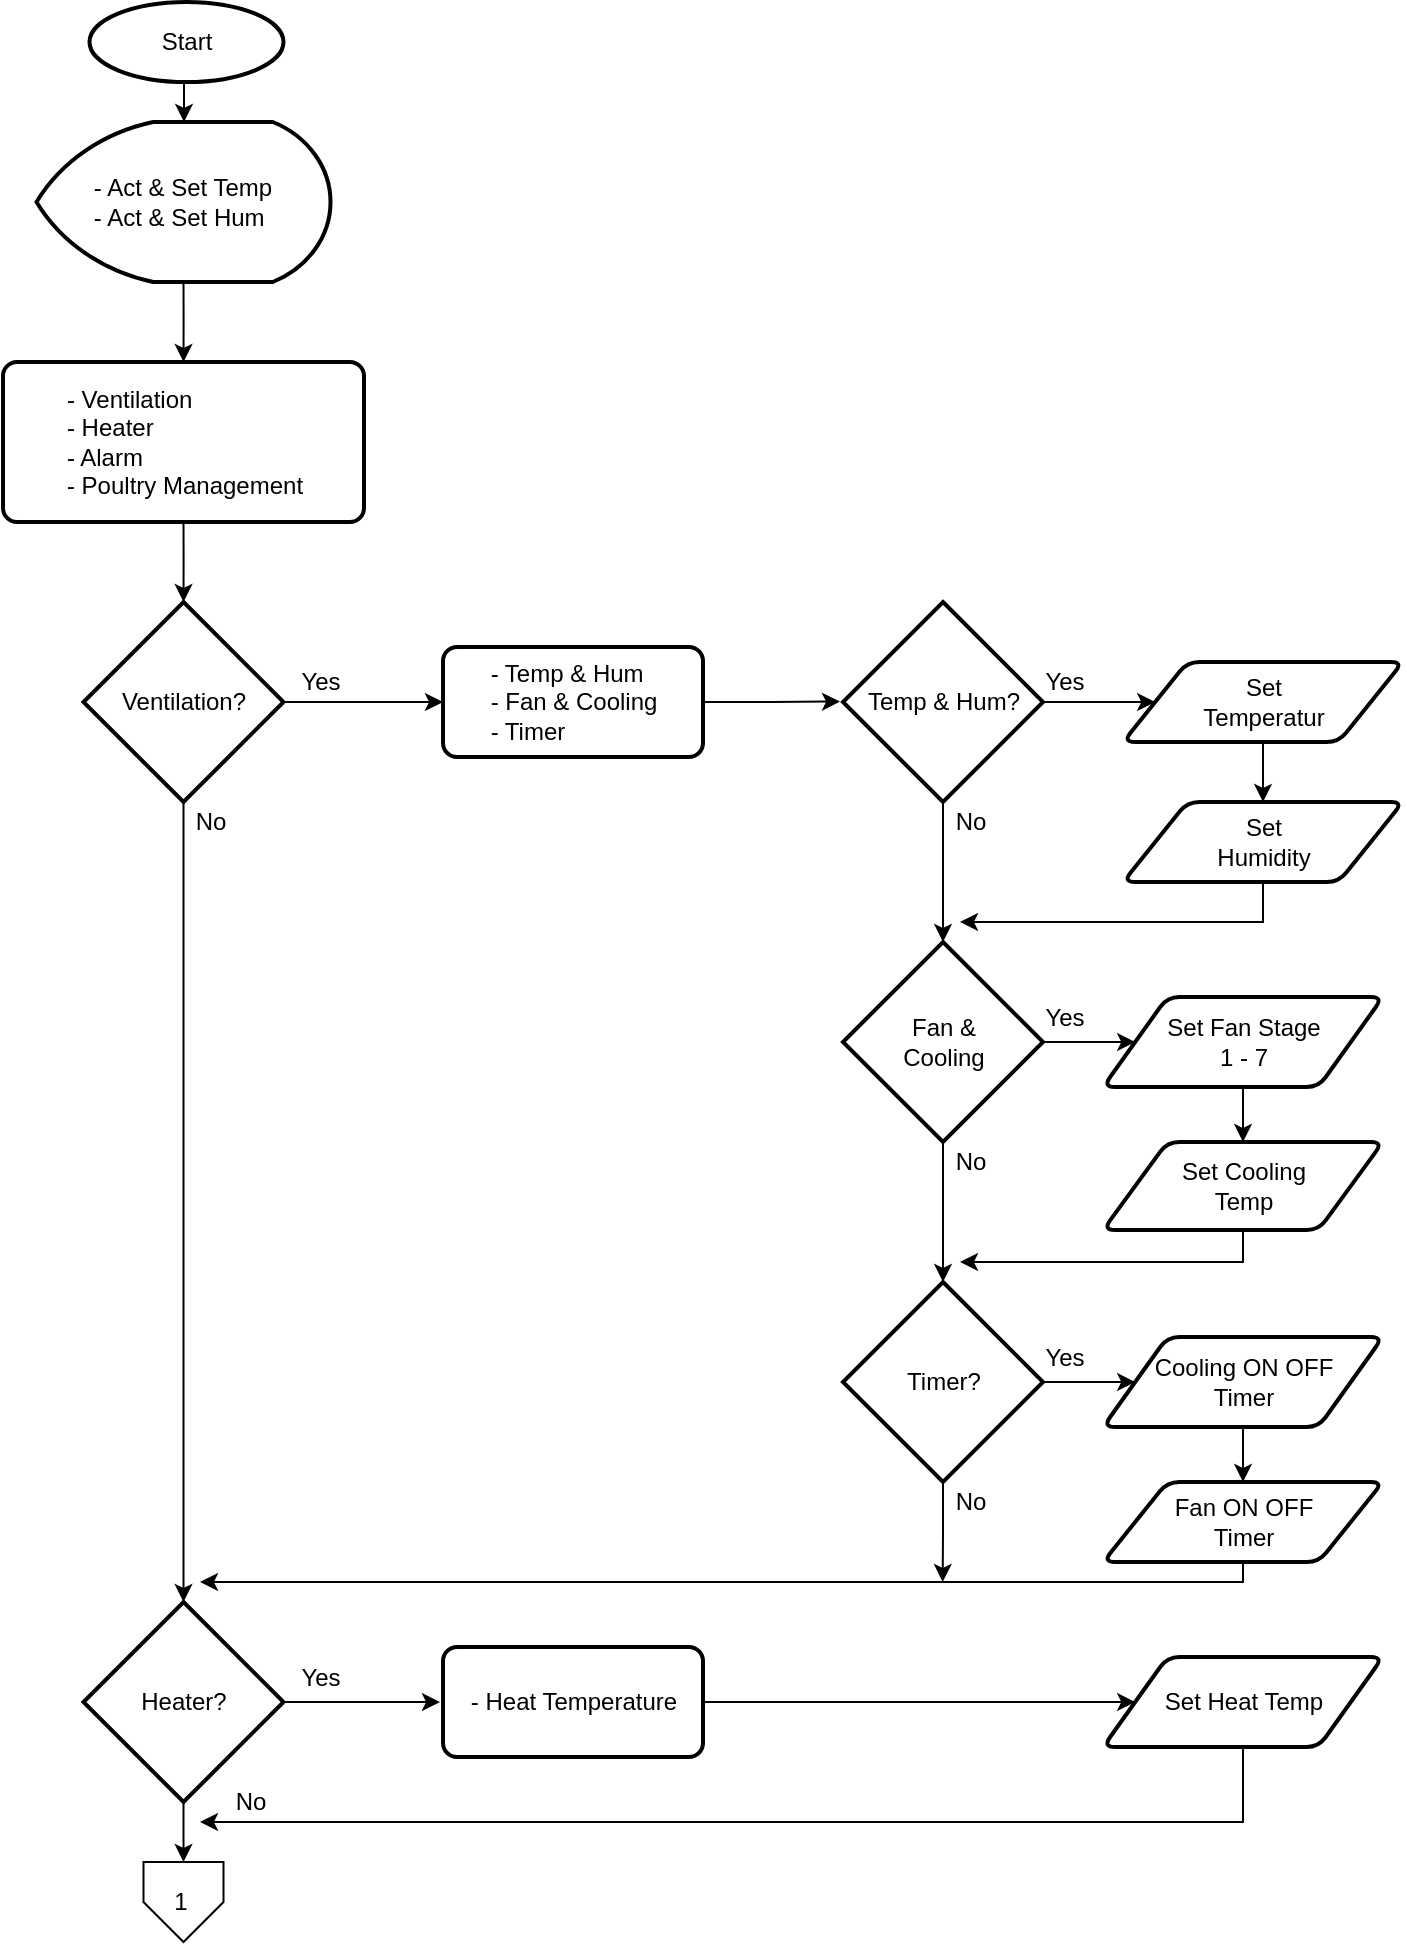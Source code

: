 <mxfile version="14.2.9" type="github" pages="3">
  <diagram id="4b8B7t62UnRBll9i-h0t" name="Setting">
    <mxGraphModel dx="1303" dy="1178" grid="1" gridSize="10" guides="1" tooltips="1" connect="1" arrows="1" fold="1" page="1" pageScale="1" pageWidth="827" pageHeight="1169" math="0" shadow="0">
      <root>
        <mxCell id="0" />
        <mxCell id="1" parent="0" />
        <mxCell id="nWrx_Je1hRrxJOOSR_ZM-28" style="edgeStyle=orthogonalEdgeStyle;rounded=0;orthogonalLoop=1;jettySize=auto;html=1;exitX=0.5;exitY=1;exitDx=0;exitDy=0;exitPerimeter=0;entryX=0.5;entryY=0;entryDx=0;entryDy=0;" edge="1" parent="1" source="nWrx_Je1hRrxJOOSR_ZM-3" target="nWrx_Je1hRrxJOOSR_ZM-4">
          <mxGeometry relative="1" as="geometry" />
        </mxCell>
        <mxCell id="nWrx_Je1hRrxJOOSR_ZM-3" value="&lt;div align=&quot;left&quot;&gt;- Act &amp;amp; Set Temp&lt;/div&gt;&lt;div align=&quot;left&quot;&gt;- Act &amp;amp; Set Hum&lt;/div&gt;" style="strokeWidth=2;html=1;shape=mxgraph.flowchart.display;whiteSpace=wrap;" vertex="1" parent="1">
          <mxGeometry x="108.25" y="110" width="147" height="80" as="geometry" />
        </mxCell>
        <mxCell id="nWrx_Je1hRrxJOOSR_ZM-29" style="edgeStyle=orthogonalEdgeStyle;rounded=0;orthogonalLoop=1;jettySize=auto;html=1;exitX=0.5;exitY=1;exitDx=0;exitDy=0;entryX=0.5;entryY=0;entryDx=0;entryDy=0;entryPerimeter=0;" edge="1" parent="1" source="nWrx_Je1hRrxJOOSR_ZM-4" target="nWrx_Je1hRrxJOOSR_ZM-6">
          <mxGeometry relative="1" as="geometry" />
        </mxCell>
        <mxCell id="nWrx_Je1hRrxJOOSR_ZM-4" value="&lt;div align=&quot;left&quot;&gt;- Ventilation&lt;/div&gt;&lt;div align=&quot;left&quot;&gt;- Heater&lt;/div&gt;&lt;div align=&quot;left&quot;&gt;- Alarm&lt;br&gt;&lt;/div&gt;&lt;div align=&quot;left&quot;&gt;- Poultry Management&lt;br&gt;&lt;/div&gt;" style="rounded=1;whiteSpace=wrap;html=1;absoluteArcSize=1;arcSize=14;strokeWidth=2;align=center;" vertex="1" parent="1">
          <mxGeometry x="91.5" y="230" width="180.5" height="80" as="geometry" />
        </mxCell>
        <mxCell id="nWrx_Je1hRrxJOOSR_ZM-27" style="edgeStyle=orthogonalEdgeStyle;rounded=0;orthogonalLoop=1;jettySize=auto;html=1;exitX=0.5;exitY=1;exitDx=0;exitDy=0;exitPerimeter=0;" edge="1" parent="1" source="nWrx_Je1hRrxJOOSR_ZM-5" target="nWrx_Je1hRrxJOOSR_ZM-3">
          <mxGeometry relative="1" as="geometry">
            <Array as="points">
              <mxPoint x="182" y="90" />
            </Array>
          </mxGeometry>
        </mxCell>
        <mxCell id="nWrx_Je1hRrxJOOSR_ZM-5" value="Start" style="strokeWidth=2;html=1;shape=mxgraph.flowchart.start_1;whiteSpace=wrap;" vertex="1" parent="1">
          <mxGeometry x="134.75" y="50" width="97" height="40" as="geometry" />
        </mxCell>
        <mxCell id="nWrx_Je1hRrxJOOSR_ZM-30" style="edgeStyle=orthogonalEdgeStyle;rounded=0;orthogonalLoop=1;jettySize=auto;html=1;exitX=0.5;exitY=1;exitDx=0;exitDy=0;exitPerimeter=0;entryX=0.5;entryY=0;entryDx=0;entryDy=0;entryPerimeter=0;" edge="1" parent="1" source="nWrx_Je1hRrxJOOSR_ZM-6" target="nWrx_Je1hRrxJOOSR_ZM-19">
          <mxGeometry relative="1" as="geometry" />
        </mxCell>
        <mxCell id="nWrx_Je1hRrxJOOSR_ZM-31" style="edgeStyle=orthogonalEdgeStyle;rounded=0;orthogonalLoop=1;jettySize=auto;html=1;exitX=1;exitY=0.5;exitDx=0;exitDy=0;exitPerimeter=0;entryX=0;entryY=0.5;entryDx=0;entryDy=0;" edge="1" parent="1" source="nWrx_Je1hRrxJOOSR_ZM-6" target="nWrx_Je1hRrxJOOSR_ZM-7">
          <mxGeometry relative="1" as="geometry" />
        </mxCell>
        <mxCell id="nWrx_Je1hRrxJOOSR_ZM-6" value="Ventilation?" style="strokeWidth=2;html=1;shape=mxgraph.flowchart.decision;whiteSpace=wrap;" vertex="1" parent="1">
          <mxGeometry x="131.75" y="350" width="100" height="100" as="geometry" />
        </mxCell>
        <mxCell id="nWrx_Je1hRrxJOOSR_ZM-32" style="edgeStyle=orthogonalEdgeStyle;rounded=0;orthogonalLoop=1;jettySize=auto;html=1;exitX=1;exitY=0.5;exitDx=0;exitDy=0;" edge="1" parent="1" source="nWrx_Je1hRrxJOOSR_ZM-7">
          <mxGeometry relative="1" as="geometry">
            <mxPoint x="510" y="399.765" as="targetPoint" />
          </mxGeometry>
        </mxCell>
        <mxCell id="nWrx_Je1hRrxJOOSR_ZM-7" value="&lt;div align=&quot;left&quot;&gt;- Temp &amp;amp; Hum&lt;br&gt;&lt;/div&gt;&lt;div align=&quot;left&quot;&gt;- Fan &amp;amp; Cooling&lt;br&gt;&lt;/div&gt;&lt;div align=&quot;left&quot;&gt;- Timer&lt;br&gt;&lt;/div&gt;" style="rounded=1;whiteSpace=wrap;html=1;absoluteArcSize=1;arcSize=14;strokeWidth=2;" vertex="1" parent="1">
          <mxGeometry x="311.5" y="372.5" width="130" height="55" as="geometry" />
        </mxCell>
        <mxCell id="nWrx_Je1hRrxJOOSR_ZM-33" style="edgeStyle=orthogonalEdgeStyle;rounded=0;orthogonalLoop=1;jettySize=auto;html=1;exitX=1;exitY=0.5;exitDx=0;exitDy=0;exitPerimeter=0;entryX=0;entryY=0.5;entryDx=0;entryDy=0;" edge="1" parent="1" source="nWrx_Je1hRrxJOOSR_ZM-8" target="nWrx_Je1hRrxJOOSR_ZM-9">
          <mxGeometry relative="1" as="geometry" />
        </mxCell>
        <mxCell id="nWrx_Je1hRrxJOOSR_ZM-34" style="edgeStyle=orthogonalEdgeStyle;rounded=0;orthogonalLoop=1;jettySize=auto;html=1;exitX=0.5;exitY=1;exitDx=0;exitDy=0;exitPerimeter=0;entryX=0.5;entryY=0;entryDx=0;entryDy=0;entryPerimeter=0;" edge="1" parent="1" source="nWrx_Je1hRrxJOOSR_ZM-8" target="nWrx_Je1hRrxJOOSR_ZM-11">
          <mxGeometry relative="1" as="geometry" />
        </mxCell>
        <mxCell id="nWrx_Je1hRrxJOOSR_ZM-8" value="Temp &amp;amp; Hum?" style="strokeWidth=2;html=1;shape=mxgraph.flowchart.decision;whiteSpace=wrap;" vertex="1" parent="1">
          <mxGeometry x="511.5" y="350" width="100" height="100" as="geometry" />
        </mxCell>
        <mxCell id="nWrx_Je1hRrxJOOSR_ZM-35" style="edgeStyle=orthogonalEdgeStyle;rounded=0;orthogonalLoop=1;jettySize=auto;html=1;exitX=0.5;exitY=1;exitDx=0;exitDy=0;entryX=0.5;entryY=0;entryDx=0;entryDy=0;" edge="1" parent="1" source="nWrx_Je1hRrxJOOSR_ZM-9" target="nWrx_Je1hRrxJOOSR_ZM-10">
          <mxGeometry relative="1" as="geometry" />
        </mxCell>
        <mxCell id="nWrx_Je1hRrxJOOSR_ZM-9" value="&lt;div&gt;Set&lt;/div&gt;&lt;div&gt;Temperatur&lt;/div&gt;" style="shape=parallelogram;html=1;strokeWidth=2;perimeter=parallelogramPerimeter;whiteSpace=wrap;rounded=1;arcSize=12;size=0.23;" vertex="1" parent="1">
          <mxGeometry x="651.5" y="380" width="140" height="40" as="geometry" />
        </mxCell>
        <mxCell id="nWrx_Je1hRrxJOOSR_ZM-36" style="edgeStyle=orthogonalEdgeStyle;rounded=0;orthogonalLoop=1;jettySize=auto;html=1;exitX=0.5;exitY=1;exitDx=0;exitDy=0;" edge="1" parent="1" source="nWrx_Je1hRrxJOOSR_ZM-10">
          <mxGeometry relative="1" as="geometry">
            <mxPoint x="570" y="510" as="targetPoint" />
            <Array as="points">
              <mxPoint x="721" y="510" />
              <mxPoint x="570" y="510" />
            </Array>
          </mxGeometry>
        </mxCell>
        <mxCell id="nWrx_Je1hRrxJOOSR_ZM-10" value="&lt;div&gt;Set&lt;/div&gt;&lt;div&gt;Humidity&lt;br&gt;&lt;/div&gt;" style="shape=parallelogram;html=1;strokeWidth=2;perimeter=parallelogramPerimeter;whiteSpace=wrap;rounded=1;arcSize=12;size=0.23;" vertex="1" parent="1">
          <mxGeometry x="651.5" y="450" width="140" height="40" as="geometry" />
        </mxCell>
        <mxCell id="nWrx_Je1hRrxJOOSR_ZM-37" style="edgeStyle=orthogonalEdgeStyle;rounded=0;orthogonalLoop=1;jettySize=auto;html=1;exitX=1;exitY=0.5;exitDx=0;exitDy=0;exitPerimeter=0;entryX=0;entryY=0.5;entryDx=0;entryDy=0;" edge="1" parent="1" source="nWrx_Je1hRrxJOOSR_ZM-11" target="nWrx_Je1hRrxJOOSR_ZM-12">
          <mxGeometry relative="1" as="geometry" />
        </mxCell>
        <mxCell id="nWrx_Je1hRrxJOOSR_ZM-40" style="edgeStyle=orthogonalEdgeStyle;rounded=0;orthogonalLoop=1;jettySize=auto;html=1;exitX=0.5;exitY=1;exitDx=0;exitDy=0;exitPerimeter=0;entryX=0.5;entryY=0;entryDx=0;entryDy=0;entryPerimeter=0;" edge="1" parent="1" source="nWrx_Je1hRrxJOOSR_ZM-11" target="nWrx_Je1hRrxJOOSR_ZM-14">
          <mxGeometry relative="1" as="geometry" />
        </mxCell>
        <mxCell id="nWrx_Je1hRrxJOOSR_ZM-11" value="&lt;div&gt;Fan &amp;amp;&lt;/div&gt;&lt;div&gt;Cooling&lt;br&gt;&lt;/div&gt;" style="strokeWidth=2;html=1;shape=mxgraph.flowchart.decision;whiteSpace=wrap;" vertex="1" parent="1">
          <mxGeometry x="511.5" y="520" width="100" height="100" as="geometry" />
        </mxCell>
        <mxCell id="nWrx_Je1hRrxJOOSR_ZM-38" style="edgeStyle=orthogonalEdgeStyle;rounded=0;orthogonalLoop=1;jettySize=auto;html=1;exitX=0.5;exitY=1;exitDx=0;exitDy=0;entryX=0.5;entryY=0;entryDx=0;entryDy=0;" edge="1" parent="1" source="nWrx_Je1hRrxJOOSR_ZM-12" target="nWrx_Je1hRrxJOOSR_ZM-21">
          <mxGeometry relative="1" as="geometry" />
        </mxCell>
        <mxCell id="nWrx_Je1hRrxJOOSR_ZM-12" value="&lt;div&gt;Set Fan Stage &lt;br&gt;&lt;/div&gt;&lt;div&gt;1 - 7&lt;br&gt;&lt;/div&gt;" style="shape=parallelogram;html=1;strokeWidth=2;perimeter=parallelogramPerimeter;whiteSpace=wrap;rounded=1;arcSize=12;size=0.23;" vertex="1" parent="1">
          <mxGeometry x="641.5" y="547.5" width="140" height="45" as="geometry" />
        </mxCell>
        <mxCell id="nWrx_Je1hRrxJOOSR_ZM-44" style="edgeStyle=orthogonalEdgeStyle;rounded=0;orthogonalLoop=1;jettySize=auto;html=1;exitX=1;exitY=0.5;exitDx=0;exitDy=0;exitPerimeter=0;entryX=0;entryY=0.5;entryDx=0;entryDy=0;" edge="1" parent="1" source="nWrx_Je1hRrxJOOSR_ZM-14" target="nWrx_Je1hRrxJOOSR_ZM-15">
          <mxGeometry relative="1" as="geometry" />
        </mxCell>
        <mxCell id="nWrx_Je1hRrxJOOSR_ZM-48" style="edgeStyle=orthogonalEdgeStyle;rounded=0;orthogonalLoop=1;jettySize=auto;html=1;exitX=0.5;exitY=1;exitDx=0;exitDy=0;exitPerimeter=0;" edge="1" parent="1" source="nWrx_Je1hRrxJOOSR_ZM-14">
          <mxGeometry relative="1" as="geometry">
            <mxPoint x="561.333" y="840" as="targetPoint" />
          </mxGeometry>
        </mxCell>
        <mxCell id="nWrx_Je1hRrxJOOSR_ZM-14" value="Timer?" style="strokeWidth=2;html=1;shape=mxgraph.flowchart.decision;whiteSpace=wrap;" vertex="1" parent="1">
          <mxGeometry x="511.5" y="690" width="100" height="100" as="geometry" />
        </mxCell>
        <mxCell id="nWrx_Je1hRrxJOOSR_ZM-45" style="edgeStyle=orthogonalEdgeStyle;rounded=0;orthogonalLoop=1;jettySize=auto;html=1;exitX=0.5;exitY=1;exitDx=0;exitDy=0;entryX=0.5;entryY=0;entryDx=0;entryDy=0;" edge="1" parent="1" source="nWrx_Je1hRrxJOOSR_ZM-15" target="nWrx_Je1hRrxJOOSR_ZM-18">
          <mxGeometry relative="1" as="geometry" />
        </mxCell>
        <mxCell id="nWrx_Je1hRrxJOOSR_ZM-15" value="&lt;div&gt;Cooling ON OFF&lt;/div&gt;Timer" style="shape=parallelogram;html=1;strokeWidth=2;perimeter=parallelogramPerimeter;whiteSpace=wrap;rounded=1;arcSize=12;size=0.23;" vertex="1" parent="1">
          <mxGeometry x="641.5" y="717.5" width="140" height="45" as="geometry" />
        </mxCell>
        <mxCell id="nWrx_Je1hRrxJOOSR_ZM-47" style="edgeStyle=orthogonalEdgeStyle;rounded=0;orthogonalLoop=1;jettySize=auto;html=1;exitX=0.5;exitY=1;exitDx=0;exitDy=0;" edge="1" parent="1" source="nWrx_Je1hRrxJOOSR_ZM-18">
          <mxGeometry relative="1" as="geometry">
            <mxPoint x="190" y="840" as="targetPoint" />
            <Array as="points">
              <mxPoint x="712" y="840" />
            </Array>
          </mxGeometry>
        </mxCell>
        <mxCell id="nWrx_Je1hRrxJOOSR_ZM-18" value="&lt;div&gt;Fan ON OFF&lt;/div&gt;Timer" style="shape=parallelogram;html=1;strokeWidth=2;perimeter=parallelogramPerimeter;whiteSpace=wrap;rounded=1;arcSize=12;size=0.23;" vertex="1" parent="1">
          <mxGeometry x="641.5" y="790" width="140" height="40" as="geometry" />
        </mxCell>
        <mxCell id="nWrx_Je1hRrxJOOSR_ZM-53" style="edgeStyle=orthogonalEdgeStyle;rounded=0;orthogonalLoop=1;jettySize=auto;html=1;exitX=0.5;exitY=1;exitDx=0;exitDy=0;exitPerimeter=0;entryX=0.5;entryY=0;entryDx=0;entryDy=0;" edge="1" parent="1" source="nWrx_Je1hRrxJOOSR_ZM-19" target="nWrx_Je1hRrxJOOSR_ZM-26">
          <mxGeometry relative="1" as="geometry" />
        </mxCell>
        <mxCell id="SonhnD2LYONkyz7_jq42-2" style="edgeStyle=orthogonalEdgeStyle;rounded=0;orthogonalLoop=1;jettySize=auto;html=1;exitX=1;exitY=0.5;exitDx=0;exitDy=0;exitPerimeter=0;" edge="1" parent="1" source="nWrx_Je1hRrxJOOSR_ZM-19">
          <mxGeometry relative="1" as="geometry">
            <mxPoint x="310" y="900" as="targetPoint" />
          </mxGeometry>
        </mxCell>
        <mxCell id="nWrx_Je1hRrxJOOSR_ZM-19" value="Heater?" style="strokeWidth=2;html=1;shape=mxgraph.flowchart.decision;whiteSpace=wrap;" vertex="1" parent="1">
          <mxGeometry x="131.75" y="850" width="100" height="100" as="geometry" />
        </mxCell>
        <mxCell id="SonhnD2LYONkyz7_jq42-4" style="edgeStyle=orthogonalEdgeStyle;rounded=0;orthogonalLoop=1;jettySize=auto;html=1;exitX=0.5;exitY=1;exitDx=0;exitDy=0;" edge="1" parent="1" source="nWrx_Je1hRrxJOOSR_ZM-20">
          <mxGeometry relative="1" as="geometry">
            <mxPoint x="190" y="960" as="targetPoint" />
            <Array as="points">
              <mxPoint x="712" y="960" />
              <mxPoint x="200" y="960" />
            </Array>
          </mxGeometry>
        </mxCell>
        <mxCell id="nWrx_Je1hRrxJOOSR_ZM-20" value="Set Heat Temp" style="shape=parallelogram;html=1;strokeWidth=2;perimeter=parallelogramPerimeter;whiteSpace=wrap;rounded=1;arcSize=12;size=0.23;" vertex="1" parent="1">
          <mxGeometry x="641.5" y="877.5" width="140" height="45" as="geometry" />
        </mxCell>
        <mxCell id="nWrx_Je1hRrxJOOSR_ZM-41" style="edgeStyle=orthogonalEdgeStyle;rounded=0;orthogonalLoop=1;jettySize=auto;html=1;exitX=0.5;exitY=1;exitDx=0;exitDy=0;" edge="1" parent="1" source="nWrx_Je1hRrxJOOSR_ZM-21">
          <mxGeometry relative="1" as="geometry">
            <mxPoint x="570" y="680" as="targetPoint" />
            <Array as="points">
              <mxPoint x="712" y="680" />
            </Array>
          </mxGeometry>
        </mxCell>
        <mxCell id="nWrx_Je1hRrxJOOSR_ZM-21" value="&lt;div&gt;Set Cooling&lt;/div&gt;&lt;div&gt;Temp&lt;br&gt;&lt;/div&gt;" style="shape=parallelogram;html=1;strokeWidth=2;perimeter=parallelogramPerimeter;whiteSpace=wrap;rounded=1;arcSize=12;size=0.23;" vertex="1" parent="1">
          <mxGeometry x="641.5" y="620" width="140" height="44" as="geometry" />
        </mxCell>
        <mxCell id="nWrx_Je1hRrxJOOSR_ZM-26" value="" style="verticalLabelPosition=bottom;verticalAlign=top;html=1;shape=offPageConnector;rounded=0;size=0.5;" vertex="1" parent="1">
          <mxGeometry x="161.75" y="980" width="40" height="40" as="geometry" />
        </mxCell>
        <mxCell id="QMBY_lO8hjQZF_Znumtl-2" value="1" style="text;html=1;align=center;verticalAlign=middle;resizable=0;points=[];autosize=1;" vertex="1" parent="1">
          <mxGeometry x="170.25" y="990" width="20" height="20" as="geometry" />
        </mxCell>
        <mxCell id="SonhnD2LYONkyz7_jq42-3" style="edgeStyle=orthogonalEdgeStyle;rounded=0;orthogonalLoop=1;jettySize=auto;html=1;exitX=1;exitY=0.5;exitDx=0;exitDy=0;entryX=0;entryY=0.5;entryDx=0;entryDy=0;" edge="1" parent="1" source="SonhnD2LYONkyz7_jq42-1" target="nWrx_Je1hRrxJOOSR_ZM-20">
          <mxGeometry relative="1" as="geometry" />
        </mxCell>
        <mxCell id="SonhnD2LYONkyz7_jq42-1" value="&lt;div align=&quot;left&quot;&gt;- Heat Temperature&lt;br&gt;&lt;/div&gt;" style="rounded=1;whiteSpace=wrap;html=1;absoluteArcSize=1;arcSize=14;strokeWidth=2;" vertex="1" parent="1">
          <mxGeometry x="311.5" y="872.5" width="130" height="55" as="geometry" />
        </mxCell>
        <mxCell id="6VJiccF62Q0MqdMIjav_-2" value="Yes" style="text;html=1;align=center;verticalAlign=middle;resizable=0;points=[];autosize=1;" vertex="1" parent="1">
          <mxGeometry x="230" y="380" width="40" height="20" as="geometry" />
        </mxCell>
        <mxCell id="6VJiccF62Q0MqdMIjav_-3" value="Yes" style="text;html=1;align=center;verticalAlign=middle;resizable=0;points=[];autosize=1;" vertex="1" parent="1">
          <mxGeometry x="601.5" y="380" width="40" height="20" as="geometry" />
        </mxCell>
        <mxCell id="6VJiccF62Q0MqdMIjav_-6" value="Yes" style="text;html=1;align=center;verticalAlign=middle;resizable=0;points=[];autosize=1;" vertex="1" parent="1">
          <mxGeometry x="601.5" y="547.5" width="40" height="20" as="geometry" />
        </mxCell>
        <mxCell id="6VJiccF62Q0MqdMIjav_-7" value="Yes" style="text;html=1;align=center;verticalAlign=middle;resizable=0;points=[];autosize=1;" vertex="1" parent="1">
          <mxGeometry x="601.5" y="717.5" width="40" height="20" as="geometry" />
        </mxCell>
        <mxCell id="6VJiccF62Q0MqdMIjav_-9" value="Yes" style="text;html=1;align=center;verticalAlign=middle;resizable=0;points=[];autosize=1;" vertex="1" parent="1">
          <mxGeometry x="230" y="877.5" width="40" height="20" as="geometry" />
        </mxCell>
        <mxCell id="1DZ_2HwpRl0ijyOPvObY-2" value="No" style="text;html=1;align=center;verticalAlign=middle;resizable=0;points=[];autosize=1;" vertex="1" parent="1">
          <mxGeometry x="180" y="450" width="30" height="20" as="geometry" />
        </mxCell>
        <mxCell id="1DZ_2HwpRl0ijyOPvObY-3" value="No" style="text;html=1;align=center;verticalAlign=middle;resizable=0;points=[];autosize=1;" vertex="1" parent="1">
          <mxGeometry x="560" y="450" width="30" height="20" as="geometry" />
        </mxCell>
        <mxCell id="1DZ_2HwpRl0ijyOPvObY-4" value="No" style="text;html=1;align=center;verticalAlign=middle;resizable=0;points=[];autosize=1;" vertex="1" parent="1">
          <mxGeometry x="560" y="620" width="30" height="20" as="geometry" />
        </mxCell>
        <mxCell id="1DZ_2HwpRl0ijyOPvObY-5" value="No" style="text;html=1;align=center;verticalAlign=middle;resizable=0;points=[];autosize=1;" vertex="1" parent="1">
          <mxGeometry x="560" y="790" width="30" height="20" as="geometry" />
        </mxCell>
        <mxCell id="1DZ_2HwpRl0ijyOPvObY-6" value="No" style="text;html=1;align=center;verticalAlign=middle;resizable=0;points=[];autosize=1;" vertex="1" parent="1">
          <mxGeometry x="200" y="940" width="30" height="20" as="geometry" />
        </mxCell>
      </root>
    </mxGraphModel>
  </diagram>
  <diagram id="TdWUJ9EXBeLseCG-eQnj" name="Setting_2">
    <mxGraphModel dx="1117" dy="1010" grid="1" gridSize="10" guides="1" tooltips="1" connect="1" arrows="1" fold="1" page="1" pageScale="1" pageWidth="827" pageHeight="1169" math="0" shadow="0">
      <root>
        <mxCell id="h6OBlaPpjyU8gjd-Jo_i-0" />
        <mxCell id="h6OBlaPpjyU8gjd-Jo_i-1" parent="h6OBlaPpjyU8gjd-Jo_i-0" />
        <mxCell id="msERhyL46ABxSd0Qk1Yo-2" style="edgeStyle=orthogonalEdgeStyle;rounded=0;orthogonalLoop=1;jettySize=auto;html=1;exitX=0.5;exitY=1;exitDx=0;exitDy=0;entryX=0.5;entryY=0;entryDx=0;entryDy=0;entryPerimeter=0;" edge="1" parent="h6OBlaPpjyU8gjd-Jo_i-1" source="o5buQlNejrMmVNB2-Ss6-0" target="FV7T_IHXBDdcvVW0ii0h-0">
          <mxGeometry relative="1" as="geometry" />
        </mxCell>
        <mxCell id="o5buQlNejrMmVNB2-Ss6-0" value="" style="verticalLabelPosition=bottom;verticalAlign=top;html=1;shape=offPageConnector;rounded=0;size=0.5;" vertex="1" parent="h6OBlaPpjyU8gjd-Jo_i-1">
          <mxGeometry x="160" y="50" width="40" height="40" as="geometry" />
        </mxCell>
        <mxCell id="_qqAqGQEcrAQsNjFySTY-4" value="1" style="text;html=1;align=center;verticalAlign=middle;resizable=0;points=[];autosize=1;" vertex="1" parent="h6OBlaPpjyU8gjd-Jo_i-1">
          <mxGeometry x="170" y="60" width="20" height="20" as="geometry" />
        </mxCell>
        <mxCell id="msERhyL46ABxSd0Qk1Yo-3" style="edgeStyle=orthogonalEdgeStyle;rounded=0;orthogonalLoop=1;jettySize=auto;html=1;exitX=1;exitY=0.5;exitDx=0;exitDy=0;exitPerimeter=0;entryX=0;entryY=0.5;entryDx=0;entryDy=0;" edge="1" parent="h6OBlaPpjyU8gjd-Jo_i-1" source="FV7T_IHXBDdcvVW0ii0h-0" target="vcF4Sdy9Aw-5GSRF7LcF-0">
          <mxGeometry relative="1" as="geometry" />
        </mxCell>
        <mxCell id="msERhyL46ABxSd0Qk1Yo-24" style="edgeStyle=orthogonalEdgeStyle;rounded=0;orthogonalLoop=1;jettySize=auto;html=1;exitX=0.5;exitY=1;exitDx=0;exitDy=0;exitPerimeter=0;entryX=0.5;entryY=0;entryDx=0;entryDy=0;entryPerimeter=0;" edge="1" parent="h6OBlaPpjyU8gjd-Jo_i-1" source="FV7T_IHXBDdcvVW0ii0h-0" target="AJ8kHCOfTY8kjlhCaPqI-0">
          <mxGeometry relative="1" as="geometry" />
        </mxCell>
        <mxCell id="FV7T_IHXBDdcvVW0ii0h-0" value="Alarm?" style="strokeWidth=2;html=1;shape=mxgraph.flowchart.decision;whiteSpace=wrap;" vertex="1" parent="h6OBlaPpjyU8gjd-Jo_i-1">
          <mxGeometry x="130" y="110" width="100" height="100" as="geometry" />
        </mxCell>
        <mxCell id="msERhyL46ABxSd0Qk1Yo-4" style="edgeStyle=orthogonalEdgeStyle;rounded=0;orthogonalLoop=1;jettySize=auto;html=1;exitX=1;exitY=0.5;exitDx=0;exitDy=0;" edge="1" parent="h6OBlaPpjyU8gjd-Jo_i-1" source="vcF4Sdy9Aw-5GSRF7LcF-0">
          <mxGeometry relative="1" as="geometry">
            <mxPoint x="510" y="160" as="targetPoint" />
          </mxGeometry>
        </mxCell>
        <mxCell id="vcF4Sdy9Aw-5GSRF7LcF-0" value="&lt;div align=&quot;left&quot;&gt;- Alarm Temperatur&lt;br&gt;&lt;/div&gt;&lt;div align=&quot;left&quot;&gt;- Alarm Humidity&lt;br&gt;&lt;/div&gt;" style="rounded=1;whiteSpace=wrap;html=1;absoluteArcSize=1;arcSize=14;strokeWidth=2;" vertex="1" parent="h6OBlaPpjyU8gjd-Jo_i-1">
          <mxGeometry x="310" y="132.5" width="130" height="55" as="geometry" />
        </mxCell>
        <mxCell id="msERhyL46ABxSd0Qk1Yo-5" style="edgeStyle=orthogonalEdgeStyle;rounded=0;orthogonalLoop=1;jettySize=auto;html=1;exitX=1;exitY=0.5;exitDx=0;exitDy=0;exitPerimeter=0;" edge="1" parent="h6OBlaPpjyU8gjd-Jo_i-1" source="uHHXsPu6_Q2njZJclEak-0" target="I1gLXuCLiuijGyX4ChSo-0">
          <mxGeometry relative="1" as="geometry" />
        </mxCell>
        <mxCell id="msERhyL46ABxSd0Qk1Yo-7" style="edgeStyle=orthogonalEdgeStyle;rounded=0;orthogonalLoop=1;jettySize=auto;html=1;exitX=0.5;exitY=1;exitDx=0;exitDy=0;exitPerimeter=0;entryX=0.5;entryY=0;entryDx=0;entryDy=0;entryPerimeter=0;" edge="1" parent="h6OBlaPpjyU8gjd-Jo_i-1" source="uHHXsPu6_Q2njZJclEak-0" target="I1gLXuCLiuijGyX4ChSo-1">
          <mxGeometry relative="1" as="geometry" />
        </mxCell>
        <mxCell id="uHHXsPu6_Q2njZJclEak-0" value="Alarm Temp?" style="strokeWidth=2;html=1;shape=mxgraph.flowchart.decision;whiteSpace=wrap;" vertex="1" parent="h6OBlaPpjyU8gjd-Jo_i-1">
          <mxGeometry x="511.5" y="110" width="100" height="100" as="geometry" />
        </mxCell>
        <mxCell id="msERhyL46ABxSd0Qk1Yo-8" style="edgeStyle=orthogonalEdgeStyle;rounded=0;orthogonalLoop=1;jettySize=auto;html=1;exitX=0.5;exitY=1;exitDx=0;exitDy=0;" edge="1" parent="h6OBlaPpjyU8gjd-Jo_i-1" source="I1gLXuCLiuijGyX4ChSo-0">
          <mxGeometry relative="1" as="geometry">
            <mxPoint x="570" y="220" as="targetPoint" />
            <Array as="points">
              <mxPoint x="730" y="220" />
              <mxPoint x="630" y="220" />
            </Array>
          </mxGeometry>
        </mxCell>
        <mxCell id="I1gLXuCLiuijGyX4ChSo-0" value="&lt;div&gt;Set High Low&lt;/div&gt;&lt;div&gt;Temperature&lt;br&gt;&lt;/div&gt;" style="shape=parallelogram;html=1;strokeWidth=2;perimeter=parallelogramPerimeter;whiteSpace=wrap;rounded=1;arcSize=12;size=0.23;" vertex="1" parent="h6OBlaPpjyU8gjd-Jo_i-1">
          <mxGeometry x="660" y="140" width="140" height="40" as="geometry" />
        </mxCell>
        <mxCell id="msERhyL46ABxSd0Qk1Yo-9" style="edgeStyle=orthogonalEdgeStyle;rounded=0;orthogonalLoop=1;jettySize=auto;html=1;exitX=1;exitY=0.5;exitDx=0;exitDy=0;exitPerimeter=0;entryX=0;entryY=0.5;entryDx=0;entryDy=0;" edge="1" parent="h6OBlaPpjyU8gjd-Jo_i-1" source="I1gLXuCLiuijGyX4ChSo-1" target="I1gLXuCLiuijGyX4ChSo-2">
          <mxGeometry relative="1" as="geometry" />
        </mxCell>
        <mxCell id="msERhyL46ABxSd0Qk1Yo-10" style="edgeStyle=orthogonalEdgeStyle;rounded=0;orthogonalLoop=1;jettySize=auto;html=1;exitX=0.5;exitY=1;exitDx=0;exitDy=0;exitPerimeter=0;entryX=0.5;entryY=0;entryDx=0;entryDy=0;entryPerimeter=0;" edge="1" parent="h6OBlaPpjyU8gjd-Jo_i-1" source="I1gLXuCLiuijGyX4ChSo-1" target="AJ8kHCOfTY8kjlhCaPqI-2">
          <mxGeometry relative="1" as="geometry" />
        </mxCell>
        <mxCell id="I1gLXuCLiuijGyX4ChSo-1" value="Alarm Hum?" style="strokeWidth=2;html=1;shape=mxgraph.flowchart.decision;whiteSpace=wrap;" vertex="1" parent="h6OBlaPpjyU8gjd-Jo_i-1">
          <mxGeometry x="511.5" y="230" width="100" height="100" as="geometry" />
        </mxCell>
        <mxCell id="msERhyL46ABxSd0Qk1Yo-11" style="edgeStyle=orthogonalEdgeStyle;rounded=0;orthogonalLoop=1;jettySize=auto;html=1;exitX=0.5;exitY=1;exitDx=0;exitDy=0;" edge="1" parent="h6OBlaPpjyU8gjd-Jo_i-1" source="I1gLXuCLiuijGyX4ChSo-2">
          <mxGeometry relative="1" as="geometry">
            <mxPoint x="570" y="340" as="targetPoint" />
            <Array as="points">
              <mxPoint x="730" y="340" />
              <mxPoint x="650" y="340" />
            </Array>
          </mxGeometry>
        </mxCell>
        <mxCell id="I1gLXuCLiuijGyX4ChSo-2" value="&lt;div&gt;Set High Low&lt;/div&gt;&lt;div&gt;Humidity&lt;br&gt;&lt;/div&gt;" style="shape=parallelogram;html=1;strokeWidth=2;perimeter=parallelogramPerimeter;whiteSpace=wrap;rounded=1;arcSize=12;size=0.23;" vertex="1" parent="h6OBlaPpjyU8gjd-Jo_i-1">
          <mxGeometry x="660" y="260" width="140" height="40" as="geometry" />
        </mxCell>
        <mxCell id="msERhyL46ABxSd0Qk1Yo-23" style="edgeStyle=orthogonalEdgeStyle;rounded=0;orthogonalLoop=1;jettySize=auto;html=1;exitX=1;exitY=0.5;exitDx=0;exitDy=0;exitPerimeter=0;entryX=0;entryY=0.5;entryDx=0;entryDy=0;" edge="1" parent="h6OBlaPpjyU8gjd-Jo_i-1" source="AJ8kHCOfTY8kjlhCaPqI-0" target="AJ8kHCOfTY8kjlhCaPqI-1">
          <mxGeometry relative="1" as="geometry" />
        </mxCell>
        <mxCell id="hR7zL-Tqg1WrJk7_8DsY-1" style="edgeStyle=orthogonalEdgeStyle;rounded=0;orthogonalLoop=1;jettySize=auto;html=1;exitX=0.5;exitY=1;exitDx=0;exitDy=0;exitPerimeter=0;entryX=0.5;entryY=0;entryDx=0;entryDy=0;entryPerimeter=0;" edge="1" parent="h6OBlaPpjyU8gjd-Jo_i-1" source="AJ8kHCOfTY8kjlhCaPqI-0" target="hR7zL-Tqg1WrJk7_8DsY-0">
          <mxGeometry relative="1" as="geometry" />
        </mxCell>
        <mxCell id="AJ8kHCOfTY8kjlhCaPqI-0" value="&lt;div&gt;Poultry&lt;/div&gt;&lt;div&gt;Management&lt;/div&gt;&lt;div&gt;?&lt;br&gt;&lt;/div&gt;" style="strokeWidth=2;html=1;shape=mxgraph.flowchart.decision;whiteSpace=wrap;" vertex="1" parent="h6OBlaPpjyU8gjd-Jo_i-1">
          <mxGeometry x="130" y="350" width="100" height="100" as="geometry" />
        </mxCell>
        <mxCell id="msERhyL46ABxSd0Qk1Yo-22" style="edgeStyle=orthogonalEdgeStyle;rounded=0;orthogonalLoop=1;jettySize=auto;html=1;exitX=1;exitY=0.5;exitDx=0;exitDy=0;" edge="1" parent="h6OBlaPpjyU8gjd-Jo_i-1" source="AJ8kHCOfTY8kjlhCaPqI-1">
          <mxGeometry relative="1" as="geometry">
            <mxPoint x="510" y="400" as="targetPoint" />
          </mxGeometry>
        </mxCell>
        <mxCell id="AJ8kHCOfTY8kjlhCaPqI-1" value="&lt;div align=&quot;left&quot;&gt;- Feed &amp;amp; Water Intake&lt;br&gt;&lt;/div&gt;&lt;div align=&quot;left&quot;&gt;- Bird Weight&lt;/div&gt;&lt;div align=&quot;left&quot;&gt;- Mortality&lt;br&gt;&lt;/div&gt;" style="rounded=1;whiteSpace=wrap;html=1;absoluteArcSize=1;arcSize=14;strokeWidth=2;" vertex="1" parent="h6OBlaPpjyU8gjd-Jo_i-1">
          <mxGeometry x="310" y="368.75" width="130" height="62.5" as="geometry" />
        </mxCell>
        <mxCell id="msERhyL46ABxSd0Qk1Yo-12" style="edgeStyle=orthogonalEdgeStyle;rounded=0;orthogonalLoop=1;jettySize=auto;html=1;exitX=1;exitY=0.5;exitDx=0;exitDy=0;exitPerimeter=0;" edge="1" parent="h6OBlaPpjyU8gjd-Jo_i-1" source="AJ8kHCOfTY8kjlhCaPqI-2" target="AJ8kHCOfTY8kjlhCaPqI-3">
          <mxGeometry relative="1" as="geometry" />
        </mxCell>
        <mxCell id="msERhyL46ABxSd0Qk1Yo-16" style="edgeStyle=orthogonalEdgeStyle;rounded=0;orthogonalLoop=1;jettySize=auto;html=1;exitX=0.5;exitY=1;exitDx=0;exitDy=0;exitPerimeter=0;entryX=0.5;entryY=0;entryDx=0;entryDy=0;entryPerimeter=0;" edge="1" parent="h6OBlaPpjyU8gjd-Jo_i-1" source="AJ8kHCOfTY8kjlhCaPqI-2" target="IzIV4-t63Gdg_EKWG2LA-1">
          <mxGeometry relative="1" as="geometry" />
        </mxCell>
        <mxCell id="AJ8kHCOfTY8kjlhCaPqI-2" value="&lt;div&gt;Feed &amp;amp;&lt;/div&gt;&lt;div&gt;Water&lt;/div&gt;&lt;div&gt;Intake?&lt;br&gt;&lt;/div&gt;" style="strokeWidth=2;html=1;shape=mxgraph.flowchart.decision;whiteSpace=wrap;" vertex="1" parent="h6OBlaPpjyU8gjd-Jo_i-1">
          <mxGeometry x="511.5" y="350" width="100" height="100" as="geometry" />
        </mxCell>
        <mxCell id="msERhyL46ABxSd0Qk1Yo-15" style="edgeStyle=orthogonalEdgeStyle;rounded=0;orthogonalLoop=1;jettySize=auto;html=1;exitX=0.5;exitY=1;exitDx=0;exitDy=0;entryX=0.5;entryY=0;entryDx=0;entryDy=0;" edge="1" parent="h6OBlaPpjyU8gjd-Jo_i-1" source="AJ8kHCOfTY8kjlhCaPqI-3" target="IzIV4-t63Gdg_EKWG2LA-0">
          <mxGeometry relative="1" as="geometry" />
        </mxCell>
        <mxCell id="AJ8kHCOfTY8kjlhCaPqI-3" value="&lt;div&gt;&amp;nbsp;Input&lt;/div&gt;&lt;div&gt;Feed Intake&lt;/div&gt;" style="shape=parallelogram;html=1;strokeWidth=2;perimeter=parallelogramPerimeter;whiteSpace=wrap;rounded=1;arcSize=12;size=0.23;" vertex="1" parent="h6OBlaPpjyU8gjd-Jo_i-1">
          <mxGeometry x="660" y="380" width="140" height="40" as="geometry" />
        </mxCell>
        <mxCell id="msERhyL46ABxSd0Qk1Yo-17" style="edgeStyle=orthogonalEdgeStyle;rounded=0;orthogonalLoop=1;jettySize=auto;html=1;exitX=0.5;exitY=1;exitDx=0;exitDy=0;" edge="1" parent="h6OBlaPpjyU8gjd-Jo_i-1" source="IzIV4-t63Gdg_EKWG2LA-0">
          <mxGeometry relative="1" as="geometry">
            <mxPoint x="570" y="500" as="targetPoint" />
            <Array as="points">
              <mxPoint x="730" y="500" />
            </Array>
          </mxGeometry>
        </mxCell>
        <mxCell id="IzIV4-t63Gdg_EKWG2LA-0" value="&lt;div&gt;&amp;nbsp;Input&lt;/div&gt;&lt;div&gt;Water Intake&lt;/div&gt;" style="shape=parallelogram;html=1;strokeWidth=2;perimeter=parallelogramPerimeter;whiteSpace=wrap;rounded=1;arcSize=12;size=0.23;" vertex="1" parent="h6OBlaPpjyU8gjd-Jo_i-1">
          <mxGeometry x="660" y="450" width="140" height="40" as="geometry" />
        </mxCell>
        <mxCell id="msERhyL46ABxSd0Qk1Yo-18" style="edgeStyle=orthogonalEdgeStyle;rounded=0;orthogonalLoop=1;jettySize=auto;html=1;exitX=0.5;exitY=1;exitDx=0;exitDy=0;exitPerimeter=0;entryX=0.5;entryY=0;entryDx=0;entryDy=0;entryPerimeter=0;" edge="1" parent="h6OBlaPpjyU8gjd-Jo_i-1" source="IzIV4-t63Gdg_EKWG2LA-1" target="IzIV4-t63Gdg_EKWG2LA-3">
          <mxGeometry relative="1" as="geometry" />
        </mxCell>
        <mxCell id="msERhyL46ABxSd0Qk1Yo-21" style="edgeStyle=orthogonalEdgeStyle;rounded=0;orthogonalLoop=1;jettySize=auto;html=1;exitX=1;exitY=0.5;exitDx=0;exitDy=0;exitPerimeter=0;entryX=0;entryY=0.5;entryDx=0;entryDy=0;" edge="1" parent="h6OBlaPpjyU8gjd-Jo_i-1" source="IzIV4-t63Gdg_EKWG2LA-1" target="IzIV4-t63Gdg_EKWG2LA-2">
          <mxGeometry relative="1" as="geometry" />
        </mxCell>
        <mxCell id="IzIV4-t63Gdg_EKWG2LA-1" value="Bird Weight?" style="strokeWidth=2;html=1;shape=mxgraph.flowchart.decision;whiteSpace=wrap;" vertex="1" parent="h6OBlaPpjyU8gjd-Jo_i-1">
          <mxGeometry x="511.5" y="505" width="100" height="100" as="geometry" />
        </mxCell>
        <mxCell id="msERhyL46ABxSd0Qk1Yo-19" style="edgeStyle=orthogonalEdgeStyle;rounded=0;orthogonalLoop=1;jettySize=auto;html=1;exitX=0.5;exitY=1;exitDx=0;exitDy=0;" edge="1" parent="h6OBlaPpjyU8gjd-Jo_i-1" source="IzIV4-t63Gdg_EKWG2LA-2">
          <mxGeometry relative="1" as="geometry">
            <mxPoint x="570" y="630" as="targetPoint" />
            <Array as="points">
              <mxPoint x="730" y="630" />
            </Array>
          </mxGeometry>
        </mxCell>
        <mxCell id="IzIV4-t63Gdg_EKWG2LA-2" value="&lt;div&gt;&amp;nbsp;Input Average&lt;br&gt;&lt;/div&gt;&lt;div&gt;Bird Weight&lt;br&gt;&lt;/div&gt;" style="shape=parallelogram;html=1;strokeWidth=2;perimeter=parallelogramPerimeter;whiteSpace=wrap;rounded=1;arcSize=12;size=0.23;" vertex="1" parent="h6OBlaPpjyU8gjd-Jo_i-1">
          <mxGeometry x="660" y="535" width="140" height="40" as="geometry" />
        </mxCell>
        <mxCell id="msERhyL46ABxSd0Qk1Yo-20" style="edgeStyle=orthogonalEdgeStyle;rounded=0;orthogonalLoop=1;jettySize=auto;html=1;exitX=1;exitY=0.5;exitDx=0;exitDy=0;exitPerimeter=0;entryX=0;entryY=0.5;entryDx=0;entryDy=0;" edge="1" parent="h6OBlaPpjyU8gjd-Jo_i-1" source="IzIV4-t63Gdg_EKWG2LA-3" target="msERhyL46ABxSd0Qk1Yo-0">
          <mxGeometry relative="1" as="geometry" />
        </mxCell>
        <mxCell id="hR7zL-Tqg1WrJk7_8DsY-3" style="edgeStyle=orthogonalEdgeStyle;rounded=0;orthogonalLoop=1;jettySize=auto;html=1;exitX=0.5;exitY=1;exitDx=0;exitDy=0;exitPerimeter=0;" edge="1" parent="h6OBlaPpjyU8gjd-Jo_i-1" source="IzIV4-t63Gdg_EKWG2LA-3">
          <mxGeometry relative="1" as="geometry">
            <mxPoint x="561.571" y="760" as="targetPoint" />
          </mxGeometry>
        </mxCell>
        <mxCell id="IzIV4-t63Gdg_EKWG2LA-3" value="Mortality?" style="strokeWidth=2;html=1;shape=mxgraph.flowchart.decision;whiteSpace=wrap;" vertex="1" parent="h6OBlaPpjyU8gjd-Jo_i-1">
          <mxGeometry x="511.5" y="635" width="100" height="100" as="geometry" />
        </mxCell>
        <mxCell id="hR7zL-Tqg1WrJk7_8DsY-2" style="edgeStyle=orthogonalEdgeStyle;rounded=0;orthogonalLoop=1;jettySize=auto;html=1;exitX=0.5;exitY=1;exitDx=0;exitDy=0;" edge="1" parent="h6OBlaPpjyU8gjd-Jo_i-1" source="msERhyL46ABxSd0Qk1Yo-0">
          <mxGeometry relative="1" as="geometry">
            <mxPoint x="190" y="760" as="targetPoint" />
            <Array as="points">
              <mxPoint x="720" y="760" />
              <mxPoint x="200" y="760" />
            </Array>
          </mxGeometry>
        </mxCell>
        <mxCell id="msERhyL46ABxSd0Qk1Yo-0" value="&lt;div&gt;Input Mortality&lt;/div&gt;&lt;div&gt;(%)&lt;br&gt;&lt;/div&gt;" style="shape=parallelogram;html=1;strokeWidth=2;perimeter=parallelogramPerimeter;whiteSpace=wrap;rounded=1;arcSize=12;size=0.23;" vertex="1" parent="h6OBlaPpjyU8gjd-Jo_i-1">
          <mxGeometry x="650" y="665" width="140" height="40" as="geometry" />
        </mxCell>
        <mxCell id="msERhyL46ABxSd0Qk1Yo-1" style="edgeStyle=orthogonalEdgeStyle;rounded=0;orthogonalLoop=1;jettySize=auto;html=1;exitX=0.5;exitY=1;exitDx=0;exitDy=0;" edge="1" parent="h6OBlaPpjyU8gjd-Jo_i-1" source="msERhyL46ABxSd0Qk1Yo-0" target="msERhyL46ABxSd0Qk1Yo-0">
          <mxGeometry relative="1" as="geometry" />
        </mxCell>
        <mxCell id="hR7zL-Tqg1WrJk7_8DsY-0" value="End" style="strokeWidth=2;html=1;shape=mxgraph.flowchart.start_1;whiteSpace=wrap;" vertex="1" parent="h6OBlaPpjyU8gjd-Jo_i-1">
          <mxGeometry x="131.5" y="770" width="97" height="40" as="geometry" />
        </mxCell>
        <mxCell id="EPu_8L8kJG3PYIvTngrO-0" value="Yes" style="text;html=1;align=center;verticalAlign=middle;resizable=0;points=[];autosize=1;" vertex="1" parent="h6OBlaPpjyU8gjd-Jo_i-1">
          <mxGeometry x="220" y="140" width="40" height="20" as="geometry" />
        </mxCell>
        <mxCell id="EPu_8L8kJG3PYIvTngrO-1" value="Yes" style="text;html=1;align=center;verticalAlign=middle;resizable=0;points=[];autosize=1;" vertex="1" parent="h6OBlaPpjyU8gjd-Jo_i-1">
          <mxGeometry x="220" y="380" width="40" height="20" as="geometry" />
        </mxCell>
        <mxCell id="EPu_8L8kJG3PYIvTngrO-2" value="Yes" style="text;html=1;align=center;verticalAlign=middle;resizable=0;points=[];autosize=1;" vertex="1" parent="h6OBlaPpjyU8gjd-Jo_i-1">
          <mxGeometry x="600" y="140" width="40" height="20" as="geometry" />
        </mxCell>
        <mxCell id="EPu_8L8kJG3PYIvTngrO-3" value="Yes" style="text;html=1;align=center;verticalAlign=middle;resizable=0;points=[];autosize=1;" vertex="1" parent="h6OBlaPpjyU8gjd-Jo_i-1">
          <mxGeometry x="600" y="260" width="40" height="20" as="geometry" />
        </mxCell>
        <mxCell id="EPu_8L8kJG3PYIvTngrO-4" value="Yes" style="text;html=1;align=center;verticalAlign=middle;resizable=0;points=[];autosize=1;" vertex="1" parent="h6OBlaPpjyU8gjd-Jo_i-1">
          <mxGeometry x="600" y="380" width="40" height="20" as="geometry" />
        </mxCell>
        <mxCell id="EPu_8L8kJG3PYIvTngrO-5" value="Yes" style="text;html=1;align=center;verticalAlign=middle;resizable=0;points=[];autosize=1;" vertex="1" parent="h6OBlaPpjyU8gjd-Jo_i-1">
          <mxGeometry x="600" y="535" width="40" height="20" as="geometry" />
        </mxCell>
        <mxCell id="EPu_8L8kJG3PYIvTngrO-6" value="Yes" style="text;html=1;align=center;verticalAlign=middle;resizable=0;points=[];autosize=1;" vertex="1" parent="h6OBlaPpjyU8gjd-Jo_i-1">
          <mxGeometry x="600" y="665" width="40" height="20" as="geometry" />
        </mxCell>
        <mxCell id="ePV004ADgLJGVgiXOKiL-0" value="No" style="text;html=1;align=center;verticalAlign=middle;resizable=0;points=[];autosize=1;" vertex="1" parent="h6OBlaPpjyU8gjd-Jo_i-1">
          <mxGeometry x="180" y="210" width="30" height="20" as="geometry" />
        </mxCell>
        <mxCell id="ePV004ADgLJGVgiXOKiL-1" value="No" style="text;html=1;align=center;verticalAlign=middle;resizable=0;points=[];autosize=1;" vertex="1" parent="h6OBlaPpjyU8gjd-Jo_i-1">
          <mxGeometry x="180" y="450" width="30" height="20" as="geometry" />
        </mxCell>
        <mxCell id="ePV004ADgLJGVgiXOKiL-2" value="No" style="text;html=1;align=center;verticalAlign=middle;resizable=0;points=[];autosize=1;" vertex="1" parent="h6OBlaPpjyU8gjd-Jo_i-1">
          <mxGeometry x="570" y="200" width="30" height="20" as="geometry" />
        </mxCell>
        <mxCell id="ePV004ADgLJGVgiXOKiL-3" value="No" style="text;html=1;align=center;verticalAlign=middle;resizable=0;points=[];autosize=1;" vertex="1" parent="h6OBlaPpjyU8gjd-Jo_i-1">
          <mxGeometry x="581.5" y="320" width="30" height="20" as="geometry" />
        </mxCell>
        <mxCell id="ePV004ADgLJGVgiXOKiL-5" value="No" style="text;html=1;align=center;verticalAlign=middle;resizable=0;points=[];autosize=1;" vertex="1" parent="h6OBlaPpjyU8gjd-Jo_i-1">
          <mxGeometry x="560" y="450" width="30" height="20" as="geometry" />
        </mxCell>
        <mxCell id="ePV004ADgLJGVgiXOKiL-6" value="No" style="text;html=1;align=center;verticalAlign=middle;resizable=0;points=[];autosize=1;" vertex="1" parent="h6OBlaPpjyU8gjd-Jo_i-1">
          <mxGeometry x="560" y="730" width="30" height="20" as="geometry" />
        </mxCell>
        <mxCell id="ePV004ADgLJGVgiXOKiL-7" value="No" style="text;html=1;align=center;verticalAlign=middle;resizable=0;points=[];autosize=1;" vertex="1" parent="h6OBlaPpjyU8gjd-Jo_i-1">
          <mxGeometry x="560" y="600" width="30" height="20" as="geometry" />
        </mxCell>
      </root>
    </mxGraphModel>
  </diagram>
  <diagram id="8rQ67WbAH-wPANk1z33q" name="Page-3">
    <mxGraphModel dx="782" dy="707" grid="1" gridSize="10" guides="1" tooltips="1" connect="1" arrows="1" fold="1" page="1" pageScale="1" pageWidth="827" pageHeight="1169" math="0" shadow="0">
      <root>
        <mxCell id="grCN7Rj_Who8e2niWfTL-0" />
        <mxCell id="grCN7Rj_Who8e2niWfTL-1" parent="grCN7Rj_Who8e2niWfTL-0" />
        <mxCell id="97Seck392PXLLImQtrUT-0" value="Start" style="strokeWidth=2;html=1;shape=mxgraph.flowchart.start_1;whiteSpace=wrap;" vertex="1" parent="grCN7Rj_Who8e2niWfTL-1">
          <mxGeometry x="183" y="40" width="97" height="40" as="geometry" />
        </mxCell>
        <mxCell id="IGpb1-Rbqn_jPxU9OtdM-0" value="" style="verticalLabelPosition=bottom;verticalAlign=top;html=1;shape=hexagon;perimeter=hexagonPerimeter2;arcSize=6;size=0.27;" vertex="1" parent="grCN7Rj_Who8e2niWfTL-1">
          <mxGeometry x="127" y="100" width="203" height="80" as="geometry" />
        </mxCell>
        <mxCell id="IGpb1-Rbqn_jPxU9OtdM-1" value="&lt;div align=&quot;left&quot;&gt;Set Ventilation&lt;br&gt;&lt;/div&gt;&lt;div align=&quot;left&quot;&gt;- set temperature&lt;/div&gt;&lt;div align=&quot;left&quot;&gt;- set humidity&lt;br&gt;&lt;/div&gt;" style="text;html=1;align=center;verticalAlign=middle;resizable=0;points=[];autosize=1;" vertex="1" parent="grCN7Rj_Who8e2niWfTL-1">
          <mxGeometry x="175" y="115" width="110" height="50" as="geometry" />
        </mxCell>
        <mxCell id="m0ZayNSTSmsR1GshKhx5-0" value="&lt;div&gt;Temp &amp;gt; &lt;br&gt;&lt;/div&gt;&lt;div&gt;Set Temp&lt;br&gt;&lt;/div&gt;" style="strokeWidth=2;html=1;shape=mxgraph.flowchart.decision;whiteSpace=wrap;" vertex="1" parent="grCN7Rj_Who8e2niWfTL-1">
          <mxGeometry x="180" y="220" width="100" height="100" as="geometry" />
        </mxCell>
        <mxCell id="m0ZayNSTSmsR1GshKhx5-1" value="&lt;div&gt;- Temperatur Sensor&lt;/div&gt;&lt;div align=&quot;left&quot;&gt;- Humidity Sensor&lt;br&gt;&lt;/div&gt;" style="shape=parallelogram;html=1;strokeWidth=2;perimeter=parallelogramPerimeter;whiteSpace=wrap;rounded=1;arcSize=12;size=0.23;" vertex="1" parent="grCN7Rj_Who8e2niWfTL-1">
          <mxGeometry x="380" y="110" width="190" height="60" as="geometry" />
        </mxCell>
        <mxCell id="m0ZayNSTSmsR1GshKhx5-2" value="&lt;div&gt;&lt;font style=&quot;font-size: 9px&quot;&gt;FS1 &amp;gt;=&lt;/font&gt;&lt;/div&gt;&lt;div&gt;&lt;font style=&quot;font-size: 9px&quot;&gt; Temp &lt;br&gt;&lt;/font&gt;&lt;/div&gt;&lt;div&gt;&lt;font style=&quot;font-size: 9px&quot;&gt;&amp;lt;=FS2&lt;br&gt;&lt;/font&gt;&lt;/div&gt;" style="strokeWidth=2;html=1;shape=mxgraph.flowchart.decision;whiteSpace=wrap;" vertex="1" parent="grCN7Rj_Who8e2niWfTL-1">
          <mxGeometry x="425" y="220" width="100" height="100" as="geometry" />
        </mxCell>
        <mxCell id="m0ZayNSTSmsR1GshKhx5-3" value="&lt;div align=&quot;left&quot;&gt;- Fan Stage 1 On&lt;/div&gt;&lt;div&gt;- Fan Stage 2-7 Off&lt;br&gt;&lt;/div&gt;" style="shape=parallelogram;html=1;strokeWidth=2;perimeter=parallelogramPerimeter;whiteSpace=wrap;rounded=1;arcSize=12;size=0.23;" vertex="1" parent="grCN7Rj_Who8e2niWfTL-1">
          <mxGeometry x="590" y="240" width="190" height="50" as="geometry" />
        </mxCell>
        <mxCell id="m0ZayNSTSmsR1GshKhx5-4" value="&lt;div&gt;Temp &amp;gt;=&lt;/div&gt;&lt;div&gt;Fan Stage&lt;/div&gt;&lt;div&gt;2&lt;br&gt;&lt;/div&gt;" style="strokeWidth=2;html=1;shape=mxgraph.flowchart.decision;whiteSpace=wrap;" vertex="1" parent="grCN7Rj_Who8e2niWfTL-1">
          <mxGeometry x="425" y="340" width="100" height="100" as="geometry" />
        </mxCell>
        <mxCell id="m0ZayNSTSmsR1GshKhx5-5" value="Fan Stage 2 On" style="shape=parallelogram;html=1;strokeWidth=2;perimeter=parallelogramPerimeter;whiteSpace=wrap;rounded=1;arcSize=12;size=0.23;" vertex="1" parent="grCN7Rj_Who8e2niWfTL-1">
          <mxGeometry x="590" y="360" width="190" height="50" as="geometry" />
        </mxCell>
        <mxCell id="m0ZayNSTSmsR1GshKhx5-6" value="&lt;div&gt;Temp &amp;gt;=&lt;/div&gt;&lt;div&gt;Fan Stage&lt;/div&gt;&lt;div&gt;3&lt;br&gt;&lt;/div&gt;" style="strokeWidth=2;html=1;shape=mxgraph.flowchart.decision;whiteSpace=wrap;" vertex="1" parent="grCN7Rj_Who8e2niWfTL-1">
          <mxGeometry x="425" y="460" width="100" height="100" as="geometry" />
        </mxCell>
        <mxCell id="m0ZayNSTSmsR1GshKhx5-7" value="Fan Stage 3 On" style="shape=parallelogram;html=1;strokeWidth=2;perimeter=parallelogramPerimeter;whiteSpace=wrap;rounded=1;arcSize=12;size=0.23;" vertex="1" parent="grCN7Rj_Who8e2niWfTL-1">
          <mxGeometry x="590" y="480" width="190" height="50" as="geometry" />
        </mxCell>
        <mxCell id="m0ZayNSTSmsR1GshKhx5-8" value="&lt;div&gt;Temp &amp;gt;=&lt;/div&gt;&lt;div&gt;Fan Stage&lt;/div&gt;&lt;div&gt;4&lt;br&gt;&lt;/div&gt;" style="strokeWidth=2;html=1;shape=mxgraph.flowchart.decision;whiteSpace=wrap;" vertex="1" parent="grCN7Rj_Who8e2niWfTL-1">
          <mxGeometry x="425" y="574" width="100" height="100" as="geometry" />
        </mxCell>
        <mxCell id="m0ZayNSTSmsR1GshKhx5-9" value="Fan Stage 4 On" style="shape=parallelogram;html=1;strokeWidth=2;perimeter=parallelogramPerimeter;whiteSpace=wrap;rounded=1;arcSize=12;size=0.23;" vertex="1" parent="grCN7Rj_Who8e2niWfTL-1">
          <mxGeometry x="590" y="594" width="190" height="50" as="geometry" />
        </mxCell>
        <mxCell id="md6qoD56phzjbPIfw-aR-0" value="&lt;div&gt;Temp &amp;gt;=&lt;/div&gt;&lt;div&gt;Fan Stage&lt;/div&gt;&lt;div&gt;5&lt;br&gt;&lt;/div&gt;" style="strokeWidth=2;html=1;shape=mxgraph.flowchart.decision;whiteSpace=wrap;" vertex="1" parent="grCN7Rj_Who8e2niWfTL-1">
          <mxGeometry x="425" y="690" width="100" height="100" as="geometry" />
        </mxCell>
        <mxCell id="md6qoD56phzjbPIfw-aR-1" value="Fan Stage 5 On" style="shape=parallelogram;html=1;strokeWidth=2;perimeter=parallelogramPerimeter;whiteSpace=wrap;rounded=1;arcSize=12;size=0.23;" vertex="1" parent="grCN7Rj_Who8e2niWfTL-1">
          <mxGeometry x="590" y="710" width="190" height="50" as="geometry" />
        </mxCell>
        <mxCell id="_oJT1q7Byuad1-tPSq_U-0" value="&lt;div&gt;Temp &amp;gt;=&lt;/div&gt;&lt;div&gt;Fan Stage&lt;/div&gt;&lt;div&gt;6&lt;br&gt;&lt;/div&gt;" style="strokeWidth=2;html=1;shape=mxgraph.flowchart.decision;whiteSpace=wrap;" vertex="1" parent="grCN7Rj_Who8e2niWfTL-1">
          <mxGeometry x="425" y="810" width="100" height="100" as="geometry" />
        </mxCell>
        <mxCell id="_oJT1q7Byuad1-tPSq_U-1" value="Fan Stage 6 On" style="shape=parallelogram;html=1;strokeWidth=2;perimeter=parallelogramPerimeter;whiteSpace=wrap;rounded=1;arcSize=12;size=0.23;" vertex="1" parent="grCN7Rj_Who8e2niWfTL-1">
          <mxGeometry x="590" y="830" width="190" height="50" as="geometry" />
        </mxCell>
        <mxCell id="_oJT1q7Byuad1-tPSq_U-2" value="&lt;div&gt;Temp &amp;gt;=&lt;/div&gt;&lt;div&gt;Fan Stage&lt;/div&gt;&lt;div&gt;7&lt;br&gt;&lt;/div&gt;" style="strokeWidth=2;html=1;shape=mxgraph.flowchart.decision;whiteSpace=wrap;" vertex="1" parent="grCN7Rj_Who8e2niWfTL-1">
          <mxGeometry x="425" y="926" width="100" height="100" as="geometry" />
        </mxCell>
        <mxCell id="_oJT1q7Byuad1-tPSq_U-3" value="Fan Stage 7 On" style="shape=parallelogram;html=1;strokeWidth=2;perimeter=parallelogramPerimeter;whiteSpace=wrap;rounded=1;arcSize=12;size=0.23;" vertex="1" parent="grCN7Rj_Who8e2niWfTL-1">
          <mxGeometry x="590" y="946" width="190" height="50" as="geometry" />
        </mxCell>
      </root>
    </mxGraphModel>
  </diagram>
</mxfile>
